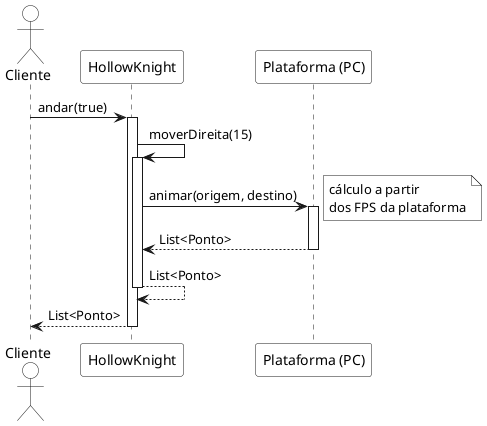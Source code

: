 @startuml
skinparam ActorBackgroundColor white
skinparam ParticipantBackgroundColor  white
skinparam NoteBackgroundColor white
actor Cliente as cliente
participant "HollowKnight" as hk
participant "Plataforma (PC)" as pc

cliente -> hk ++: andar(true)
	hk -> hk ++: moverDireita(15)
		hk -> pc ++: animar(origem, destino)
		note right
			cálculo a partir
			dos FPS da plataforma
		end note
		return List<Ponto>
	return List<Ponto>
return List<Ponto>

@enduml